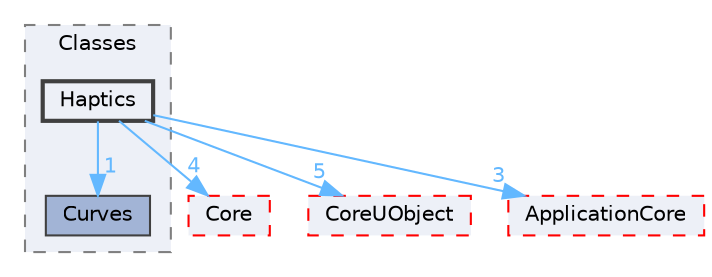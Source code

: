 digraph "Haptics"
{
 // INTERACTIVE_SVG=YES
 // LATEX_PDF_SIZE
  bgcolor="transparent";
  edge [fontname=Helvetica,fontsize=10,labelfontname=Helvetica,labelfontsize=10];
  node [fontname=Helvetica,fontsize=10,shape=box,height=0.2,width=0.4];
  compound=true
  subgraph clusterdir_0ed647eebe6ffcaa496d3842b7cec6ce {
    graph [ bgcolor="#edf0f7", pencolor="grey50", label="Classes", fontname=Helvetica,fontsize=10 style="filled,dashed", URL="dir_0ed647eebe6ffcaa496d3842b7cec6ce.html",tooltip=""]
  dir_828ca837b3f6b05671b423fe87de45b4 [label="Curves", fillcolor="#a2b4d6", color="grey25", style="filled", URL="dir_828ca837b3f6b05671b423fe87de45b4.html",tooltip=""];
  dir_d38fa05627f3e138a667398923c120ec [label="Haptics", fillcolor="#edf0f7", color="grey25", style="filled,bold", URL="dir_d38fa05627f3e138a667398923c120ec.html",tooltip=""];
  }
  dir_0e6cddcc9caa1238c7f3774224afaa45 [label="Core", fillcolor="#edf0f7", color="red", style="filled,dashed", URL="dir_0e6cddcc9caa1238c7f3774224afaa45.html",tooltip=""];
  dir_4c499e5e32e2b4479ad7e552df73eeae [label="CoreUObject", fillcolor="#edf0f7", color="red", style="filled,dashed", URL="dir_4c499e5e32e2b4479ad7e552df73eeae.html",tooltip=""];
  dir_a0470932637a5b4378844d0dd6134206 [label="ApplicationCore", fillcolor="#edf0f7", color="red", style="filled,dashed", URL="dir_a0470932637a5b4378844d0dd6134206.html",tooltip=""];
  dir_d38fa05627f3e138a667398923c120ec->dir_0e6cddcc9caa1238c7f3774224afaa45 [headlabel="4", labeldistance=1.5 headhref="dir_000464_000266.html" href="dir_000464_000266.html" color="steelblue1" fontcolor="steelblue1"];
  dir_d38fa05627f3e138a667398923c120ec->dir_4c499e5e32e2b4479ad7e552df73eeae [headlabel="5", labeldistance=1.5 headhref="dir_000464_000268.html" href="dir_000464_000268.html" color="steelblue1" fontcolor="steelblue1"];
  dir_d38fa05627f3e138a667398923c120ec->dir_828ca837b3f6b05671b423fe87de45b4 [headlabel="1", labeldistance=1.5 headhref="dir_000464_000275.html" href="dir_000464_000275.html" color="steelblue1" fontcolor="steelblue1"];
  dir_d38fa05627f3e138a667398923c120ec->dir_a0470932637a5b4378844d0dd6134206 [headlabel="3", labeldistance=1.5 headhref="dir_000464_000056.html" href="dir_000464_000056.html" color="steelblue1" fontcolor="steelblue1"];
}
